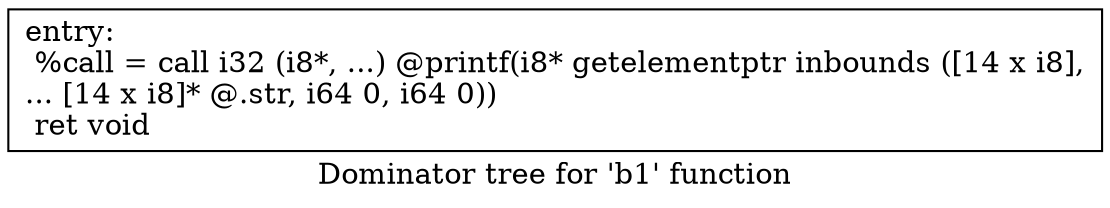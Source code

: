 digraph "Dominator tree for 'b1' function" {
	label="Dominator tree for 'b1' function";

	Node0x1e08430 [shape=record,label="{entry:\l  %call = call i32 (i8*, ...) @printf(i8* getelementptr inbounds ([14 x i8],\l... [14 x i8]* @.str, i64 0, i64 0))\l  ret void\l}"];
}
